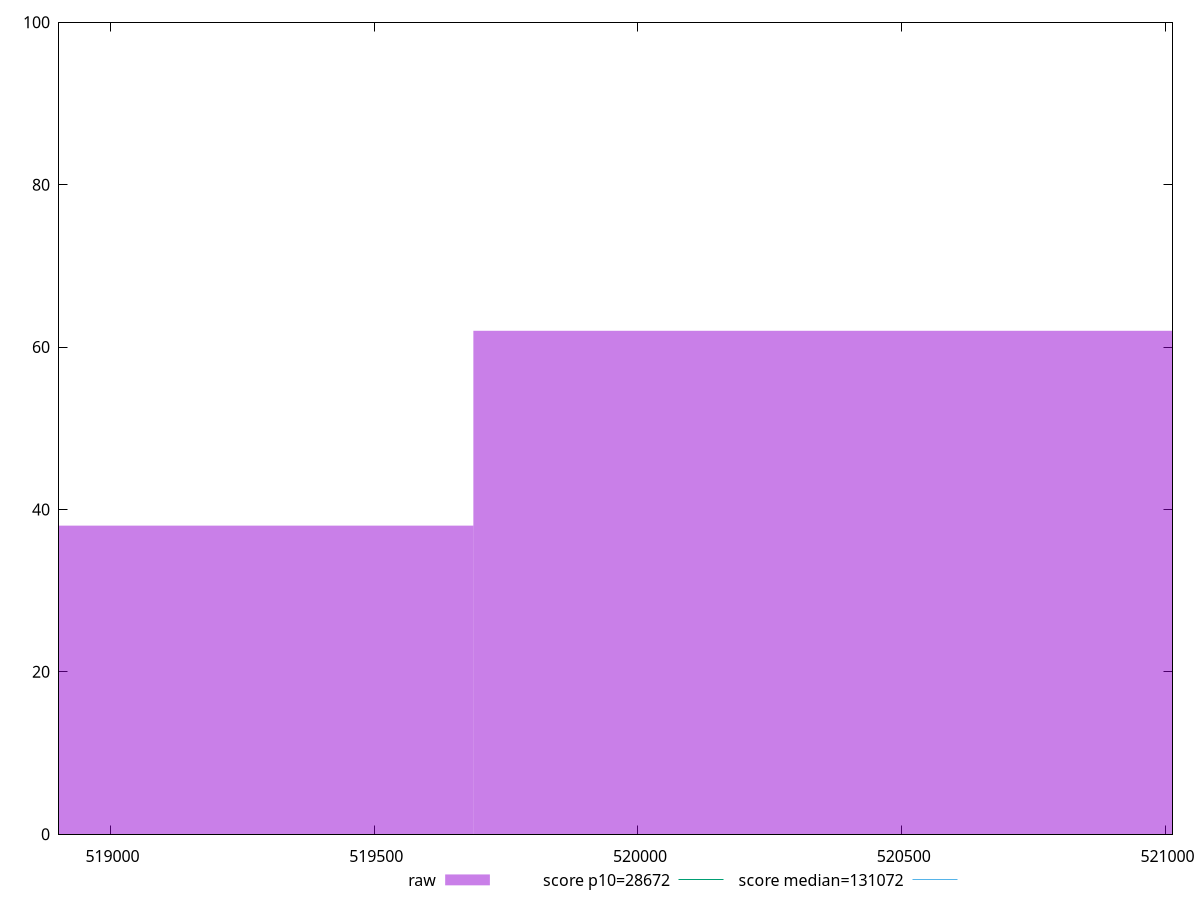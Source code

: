 reset

$raw <<EOF
520464.7938863427 62
518911.1676359357 38
EOF

set key outside below
set boxwidth 1553.6262504069932
set xrange [518902.62528705:521013.05215828685]
set yrange [0:100]
set trange [0:100]
set style fill transparent solid 0.5 noborder

set parametric
set terminal svg size 640, 490 enhanced background rgb 'white'
set output "reprap/uses-long-cache-ttl/samples/pages+cached/raw/histogram.svg"

plot $raw title "raw" with boxes, \
     28672,t title "score p10=28672", \
     131072,t title "score median=131072"

reset
